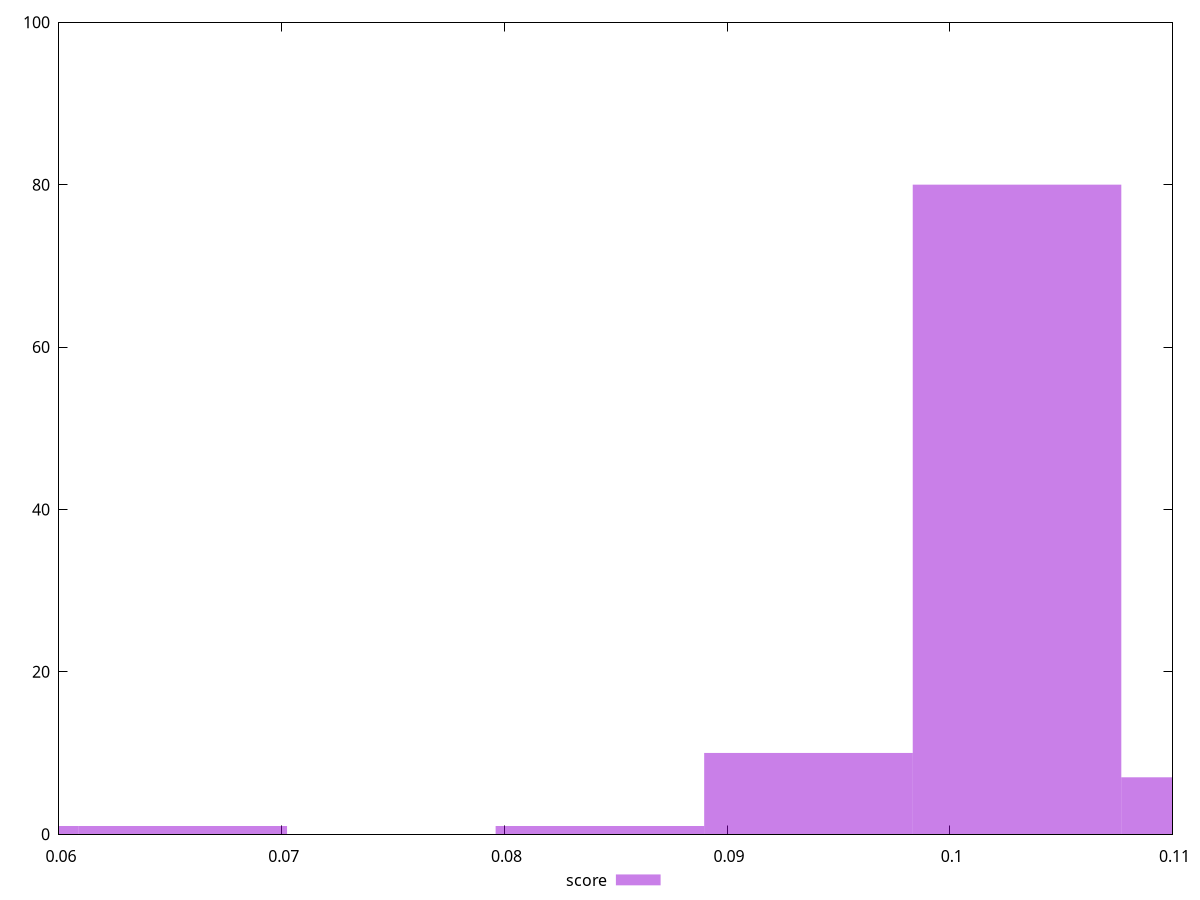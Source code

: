 reset

$score <<EOF
0.056192032736898025 1
0.06555737152638103 1
0.08428804910534704 1
0.10301872668431304 80
0.09365338789483005 10
0.11238406547379605 7
EOF

set key outside below
set boxwidth 0.009365338789483004
set xrange [0.06:0.11]
set yrange [0:100]
set trange [0:100]
set style fill transparent solid 0.5 noborder
set terminal svg size 640, 490 enhanced background rgb 'white'
set output "report_00017_2021-02-10T15-08-03.406Z/interactive/samples/pages+cached/score/histogram.svg"

plot $score title "score" with boxes

reset
